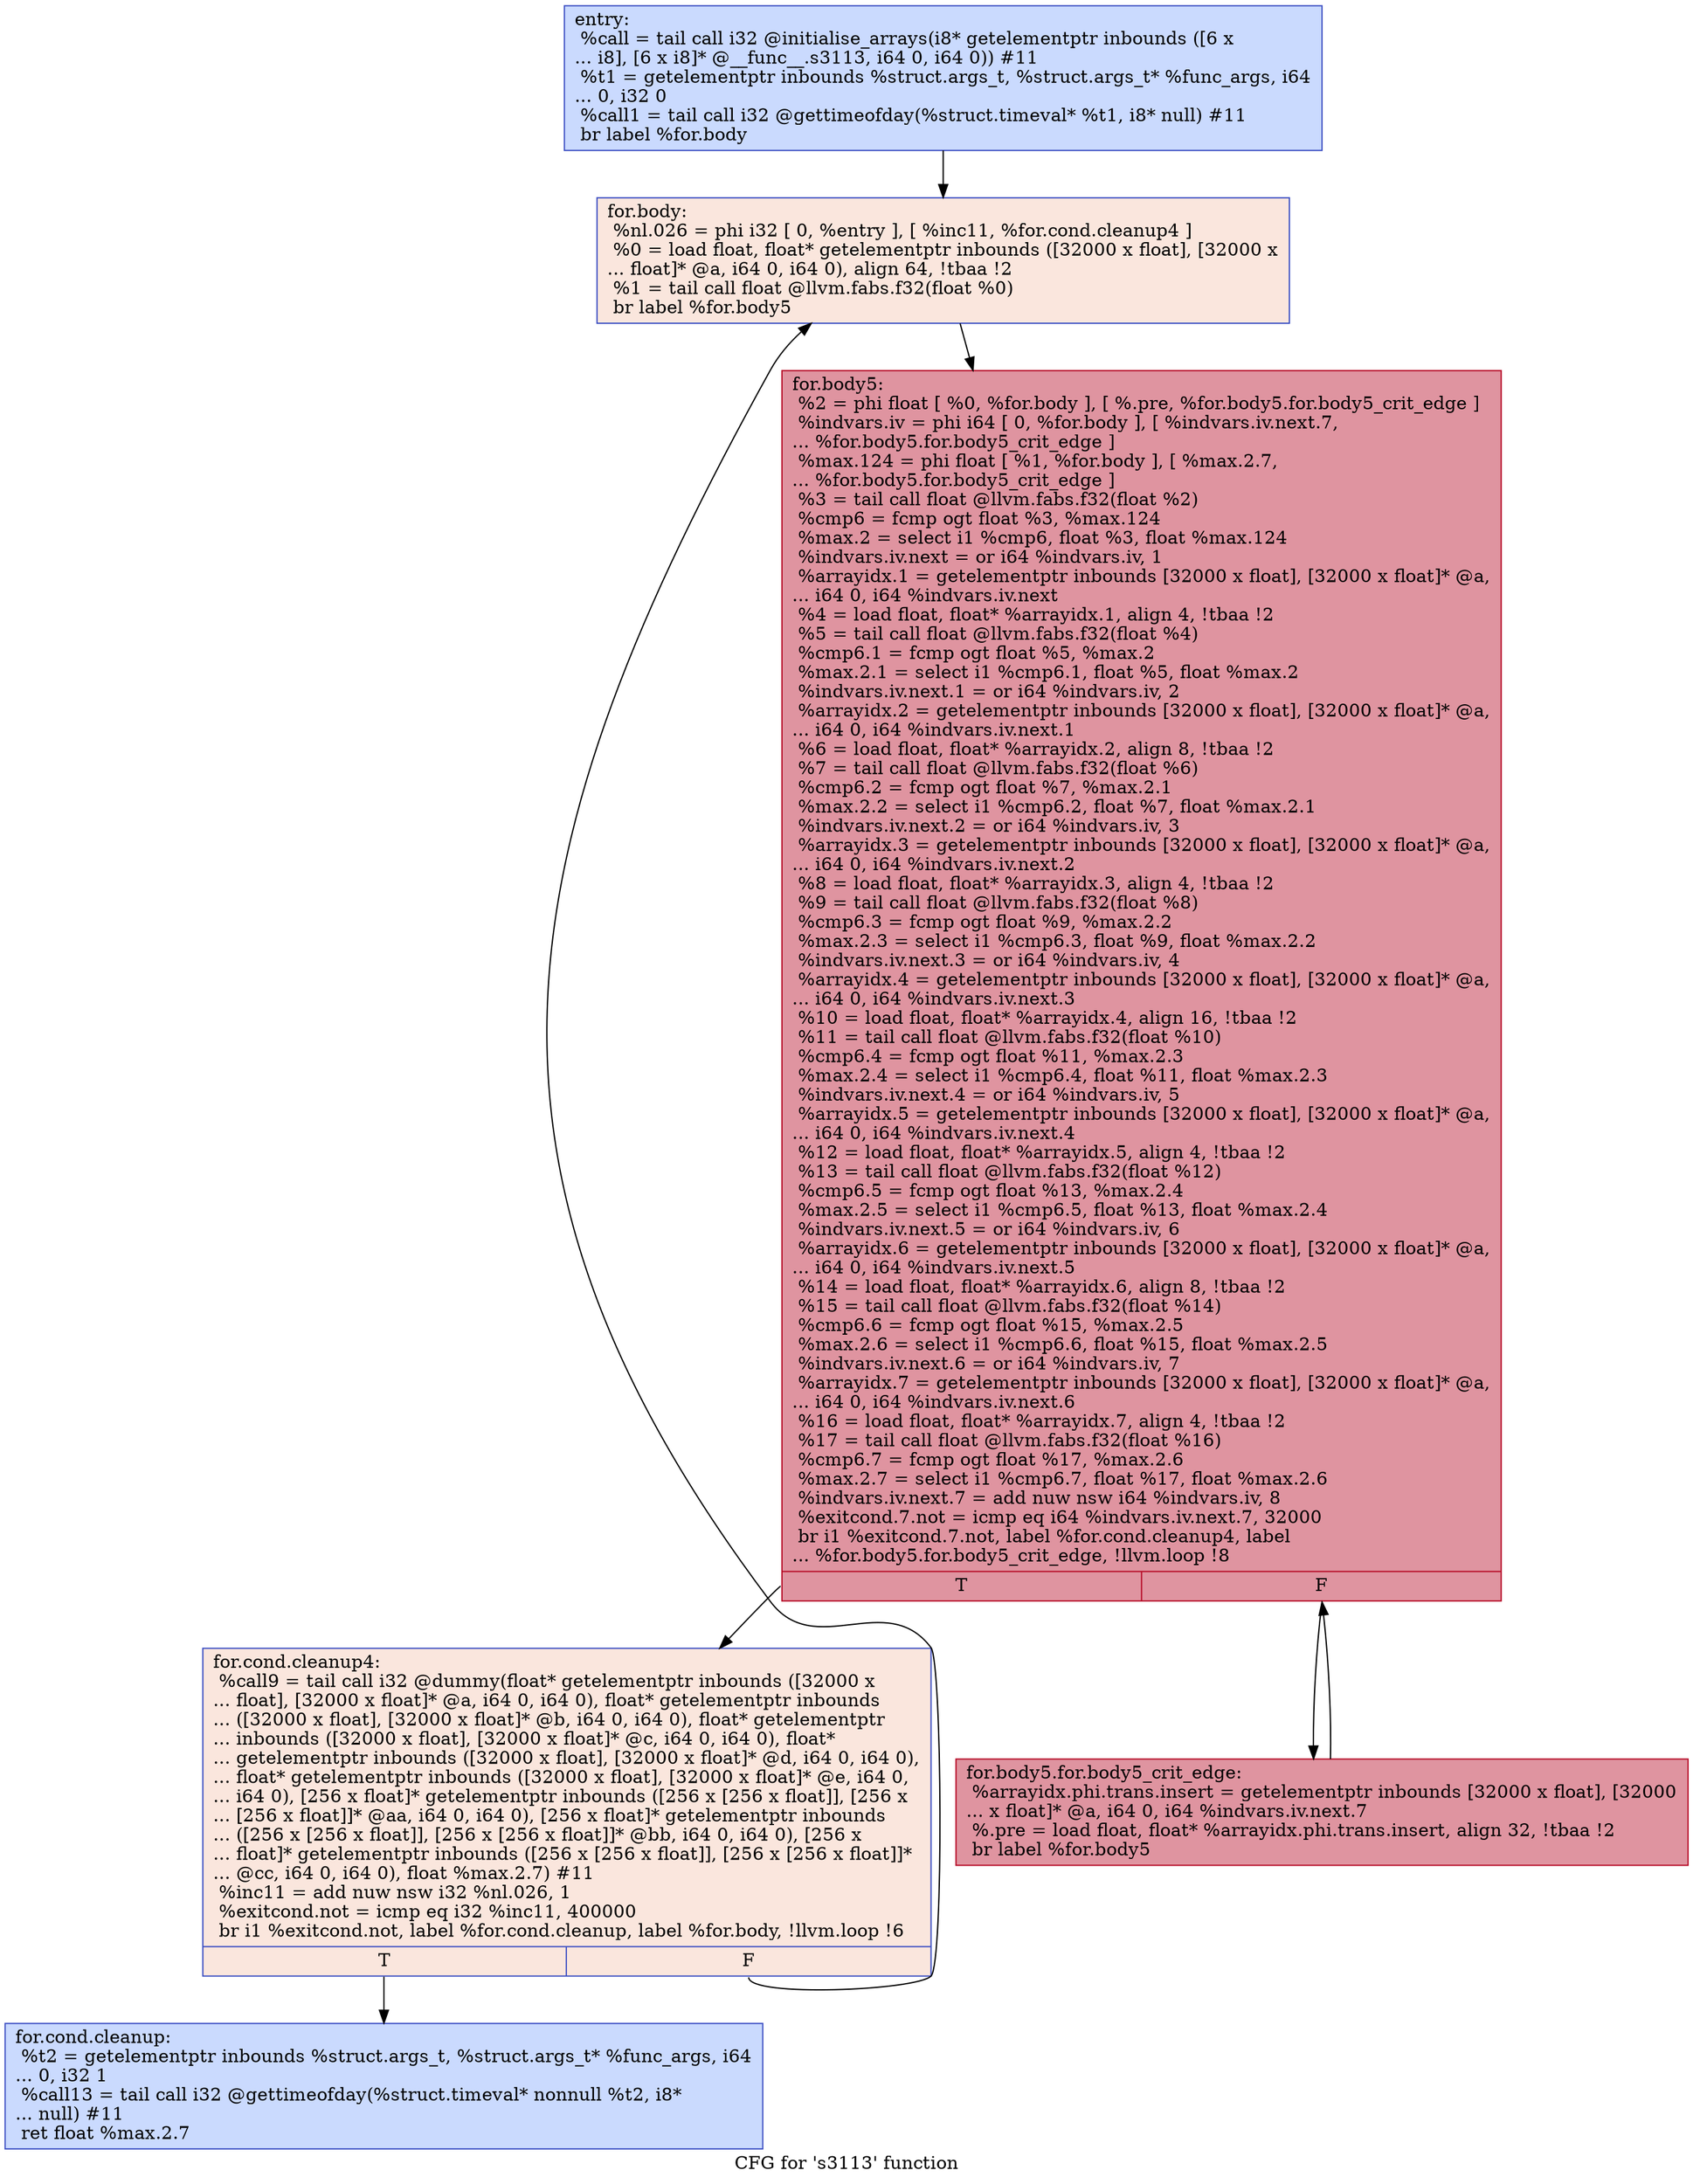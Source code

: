 digraph "CFG for 's3113' function" {
	label="CFG for 's3113' function";

	Node0x564c93bead30 [shape=record,color="#3d50c3ff", style=filled, fillcolor="#88abfd70",label="{entry:\l  %call = tail call i32 @initialise_arrays(i8* getelementptr inbounds ([6 x\l... i8], [6 x i8]* @__func__.s3113, i64 0, i64 0)) #11\l  %t1 = getelementptr inbounds %struct.args_t, %struct.args_t* %func_args, i64\l... 0, i32 0\l  %call1 = tail call i32 @gettimeofday(%struct.timeval* %t1, i8* null) #11\l  br label %for.body\l}"];
	Node0x564c93bead30 -> Node0x564c93beb1b0;
	Node0x564c93beb270 [shape=record,color="#3d50c3ff", style=filled, fillcolor="#88abfd70",label="{for.cond.cleanup:                                 \l  %t2 = getelementptr inbounds %struct.args_t, %struct.args_t* %func_args, i64\l... 0, i32 1\l  %call13 = tail call i32 @gettimeofday(%struct.timeval* nonnull %t2, i8*\l... null) #11\l  ret float %max.2.7\l}"];
	Node0x564c93beb1b0 [shape=record,color="#3d50c3ff", style=filled, fillcolor="#f3c7b170",label="{for.body:                                         \l  %nl.026 = phi i32 [ 0, %entry ], [ %inc11, %for.cond.cleanup4 ]\l  %0 = load float, float* getelementptr inbounds ([32000 x float], [32000 x\l... float]* @a, i64 0, i64 0), align 64, !tbaa !2\l  %1 = tail call float @llvm.fabs.f32(float %0)\l  br label %for.body5\l}"];
	Node0x564c93beb1b0 -> Node0x564c93beb980;
	Node0x564c93beb610 [shape=record,color="#3d50c3ff", style=filled, fillcolor="#f3c7b170",label="{for.cond.cleanup4:                                \l  %call9 = tail call i32 @dummy(float* getelementptr inbounds ([32000 x\l... float], [32000 x float]* @a, i64 0, i64 0), float* getelementptr inbounds\l... ([32000 x float], [32000 x float]* @b, i64 0, i64 0), float* getelementptr\l... inbounds ([32000 x float], [32000 x float]* @c, i64 0, i64 0), float*\l... getelementptr inbounds ([32000 x float], [32000 x float]* @d, i64 0, i64 0),\l... float* getelementptr inbounds ([32000 x float], [32000 x float]* @e, i64 0,\l... i64 0), [256 x float]* getelementptr inbounds ([256 x [256 x float]], [256 x\l... [256 x float]]* @aa, i64 0, i64 0), [256 x float]* getelementptr inbounds\l... ([256 x [256 x float]], [256 x [256 x float]]* @bb, i64 0, i64 0), [256 x\l... float]* getelementptr inbounds ([256 x [256 x float]], [256 x [256 x float]]*\l... @cc, i64 0, i64 0), float %max.2.7) #11\l  %inc11 = add nuw nsw i32 %nl.026, 1\l  %exitcond.not = icmp eq i32 %inc11, 400000\l  br i1 %exitcond.not, label %for.cond.cleanup, label %for.body, !llvm.loop !6\l|{<s0>T|<s1>F}}"];
	Node0x564c93beb610:s0 -> Node0x564c93beb270;
	Node0x564c93beb610:s1 -> Node0x564c93beb1b0;
	Node0x564c93beb980 [shape=record,color="#b70d28ff", style=filled, fillcolor="#b70d2870",label="{for.body5:                                        \l  %2 = phi float [ %0, %for.body ], [ %.pre, %for.body5.for.body5_crit_edge ]\l  %indvars.iv = phi i64 [ 0, %for.body ], [ %indvars.iv.next.7,\l... %for.body5.for.body5_crit_edge ]\l  %max.124 = phi float [ %1, %for.body ], [ %max.2.7,\l... %for.body5.for.body5_crit_edge ]\l  %3 = tail call float @llvm.fabs.f32(float %2)\l  %cmp6 = fcmp ogt float %3, %max.124\l  %max.2 = select i1 %cmp6, float %3, float %max.124\l  %indvars.iv.next = or i64 %indvars.iv, 1\l  %arrayidx.1 = getelementptr inbounds [32000 x float], [32000 x float]* @a,\l... i64 0, i64 %indvars.iv.next\l  %4 = load float, float* %arrayidx.1, align 4, !tbaa !2\l  %5 = tail call float @llvm.fabs.f32(float %4)\l  %cmp6.1 = fcmp ogt float %5, %max.2\l  %max.2.1 = select i1 %cmp6.1, float %5, float %max.2\l  %indvars.iv.next.1 = or i64 %indvars.iv, 2\l  %arrayidx.2 = getelementptr inbounds [32000 x float], [32000 x float]* @a,\l... i64 0, i64 %indvars.iv.next.1\l  %6 = load float, float* %arrayidx.2, align 8, !tbaa !2\l  %7 = tail call float @llvm.fabs.f32(float %6)\l  %cmp6.2 = fcmp ogt float %7, %max.2.1\l  %max.2.2 = select i1 %cmp6.2, float %7, float %max.2.1\l  %indvars.iv.next.2 = or i64 %indvars.iv, 3\l  %arrayidx.3 = getelementptr inbounds [32000 x float], [32000 x float]* @a,\l... i64 0, i64 %indvars.iv.next.2\l  %8 = load float, float* %arrayidx.3, align 4, !tbaa !2\l  %9 = tail call float @llvm.fabs.f32(float %8)\l  %cmp6.3 = fcmp ogt float %9, %max.2.2\l  %max.2.3 = select i1 %cmp6.3, float %9, float %max.2.2\l  %indvars.iv.next.3 = or i64 %indvars.iv, 4\l  %arrayidx.4 = getelementptr inbounds [32000 x float], [32000 x float]* @a,\l... i64 0, i64 %indvars.iv.next.3\l  %10 = load float, float* %arrayidx.4, align 16, !tbaa !2\l  %11 = tail call float @llvm.fabs.f32(float %10)\l  %cmp6.4 = fcmp ogt float %11, %max.2.3\l  %max.2.4 = select i1 %cmp6.4, float %11, float %max.2.3\l  %indvars.iv.next.4 = or i64 %indvars.iv, 5\l  %arrayidx.5 = getelementptr inbounds [32000 x float], [32000 x float]* @a,\l... i64 0, i64 %indvars.iv.next.4\l  %12 = load float, float* %arrayidx.5, align 4, !tbaa !2\l  %13 = tail call float @llvm.fabs.f32(float %12)\l  %cmp6.5 = fcmp ogt float %13, %max.2.4\l  %max.2.5 = select i1 %cmp6.5, float %13, float %max.2.4\l  %indvars.iv.next.5 = or i64 %indvars.iv, 6\l  %arrayidx.6 = getelementptr inbounds [32000 x float], [32000 x float]* @a,\l... i64 0, i64 %indvars.iv.next.5\l  %14 = load float, float* %arrayidx.6, align 8, !tbaa !2\l  %15 = tail call float @llvm.fabs.f32(float %14)\l  %cmp6.6 = fcmp ogt float %15, %max.2.5\l  %max.2.6 = select i1 %cmp6.6, float %15, float %max.2.5\l  %indvars.iv.next.6 = or i64 %indvars.iv, 7\l  %arrayidx.7 = getelementptr inbounds [32000 x float], [32000 x float]* @a,\l... i64 0, i64 %indvars.iv.next.6\l  %16 = load float, float* %arrayidx.7, align 4, !tbaa !2\l  %17 = tail call float @llvm.fabs.f32(float %16)\l  %cmp6.7 = fcmp ogt float %17, %max.2.6\l  %max.2.7 = select i1 %cmp6.7, float %17, float %max.2.6\l  %indvars.iv.next.7 = add nuw nsw i64 %indvars.iv, 8\l  %exitcond.7.not = icmp eq i64 %indvars.iv.next.7, 32000\l  br i1 %exitcond.7.not, label %for.cond.cleanup4, label\l... %for.body5.for.body5_crit_edge, !llvm.loop !8\l|{<s0>T|<s1>F}}"];
	Node0x564c93beb980:s0 -> Node0x564c93beb610;
	Node0x564c93beb980:s1 -> Node0x564c93bec040;
	Node0x564c93bec040 [shape=record,color="#b70d28ff", style=filled, fillcolor="#b70d2870",label="{for.body5.for.body5_crit_edge:                    \l  %arrayidx.phi.trans.insert = getelementptr inbounds [32000 x float], [32000\l... x float]* @a, i64 0, i64 %indvars.iv.next.7\l  %.pre = load float, float* %arrayidx.phi.trans.insert, align 32, !tbaa !2\l  br label %for.body5\l}"];
	Node0x564c93bec040 -> Node0x564c93beb980;
}
